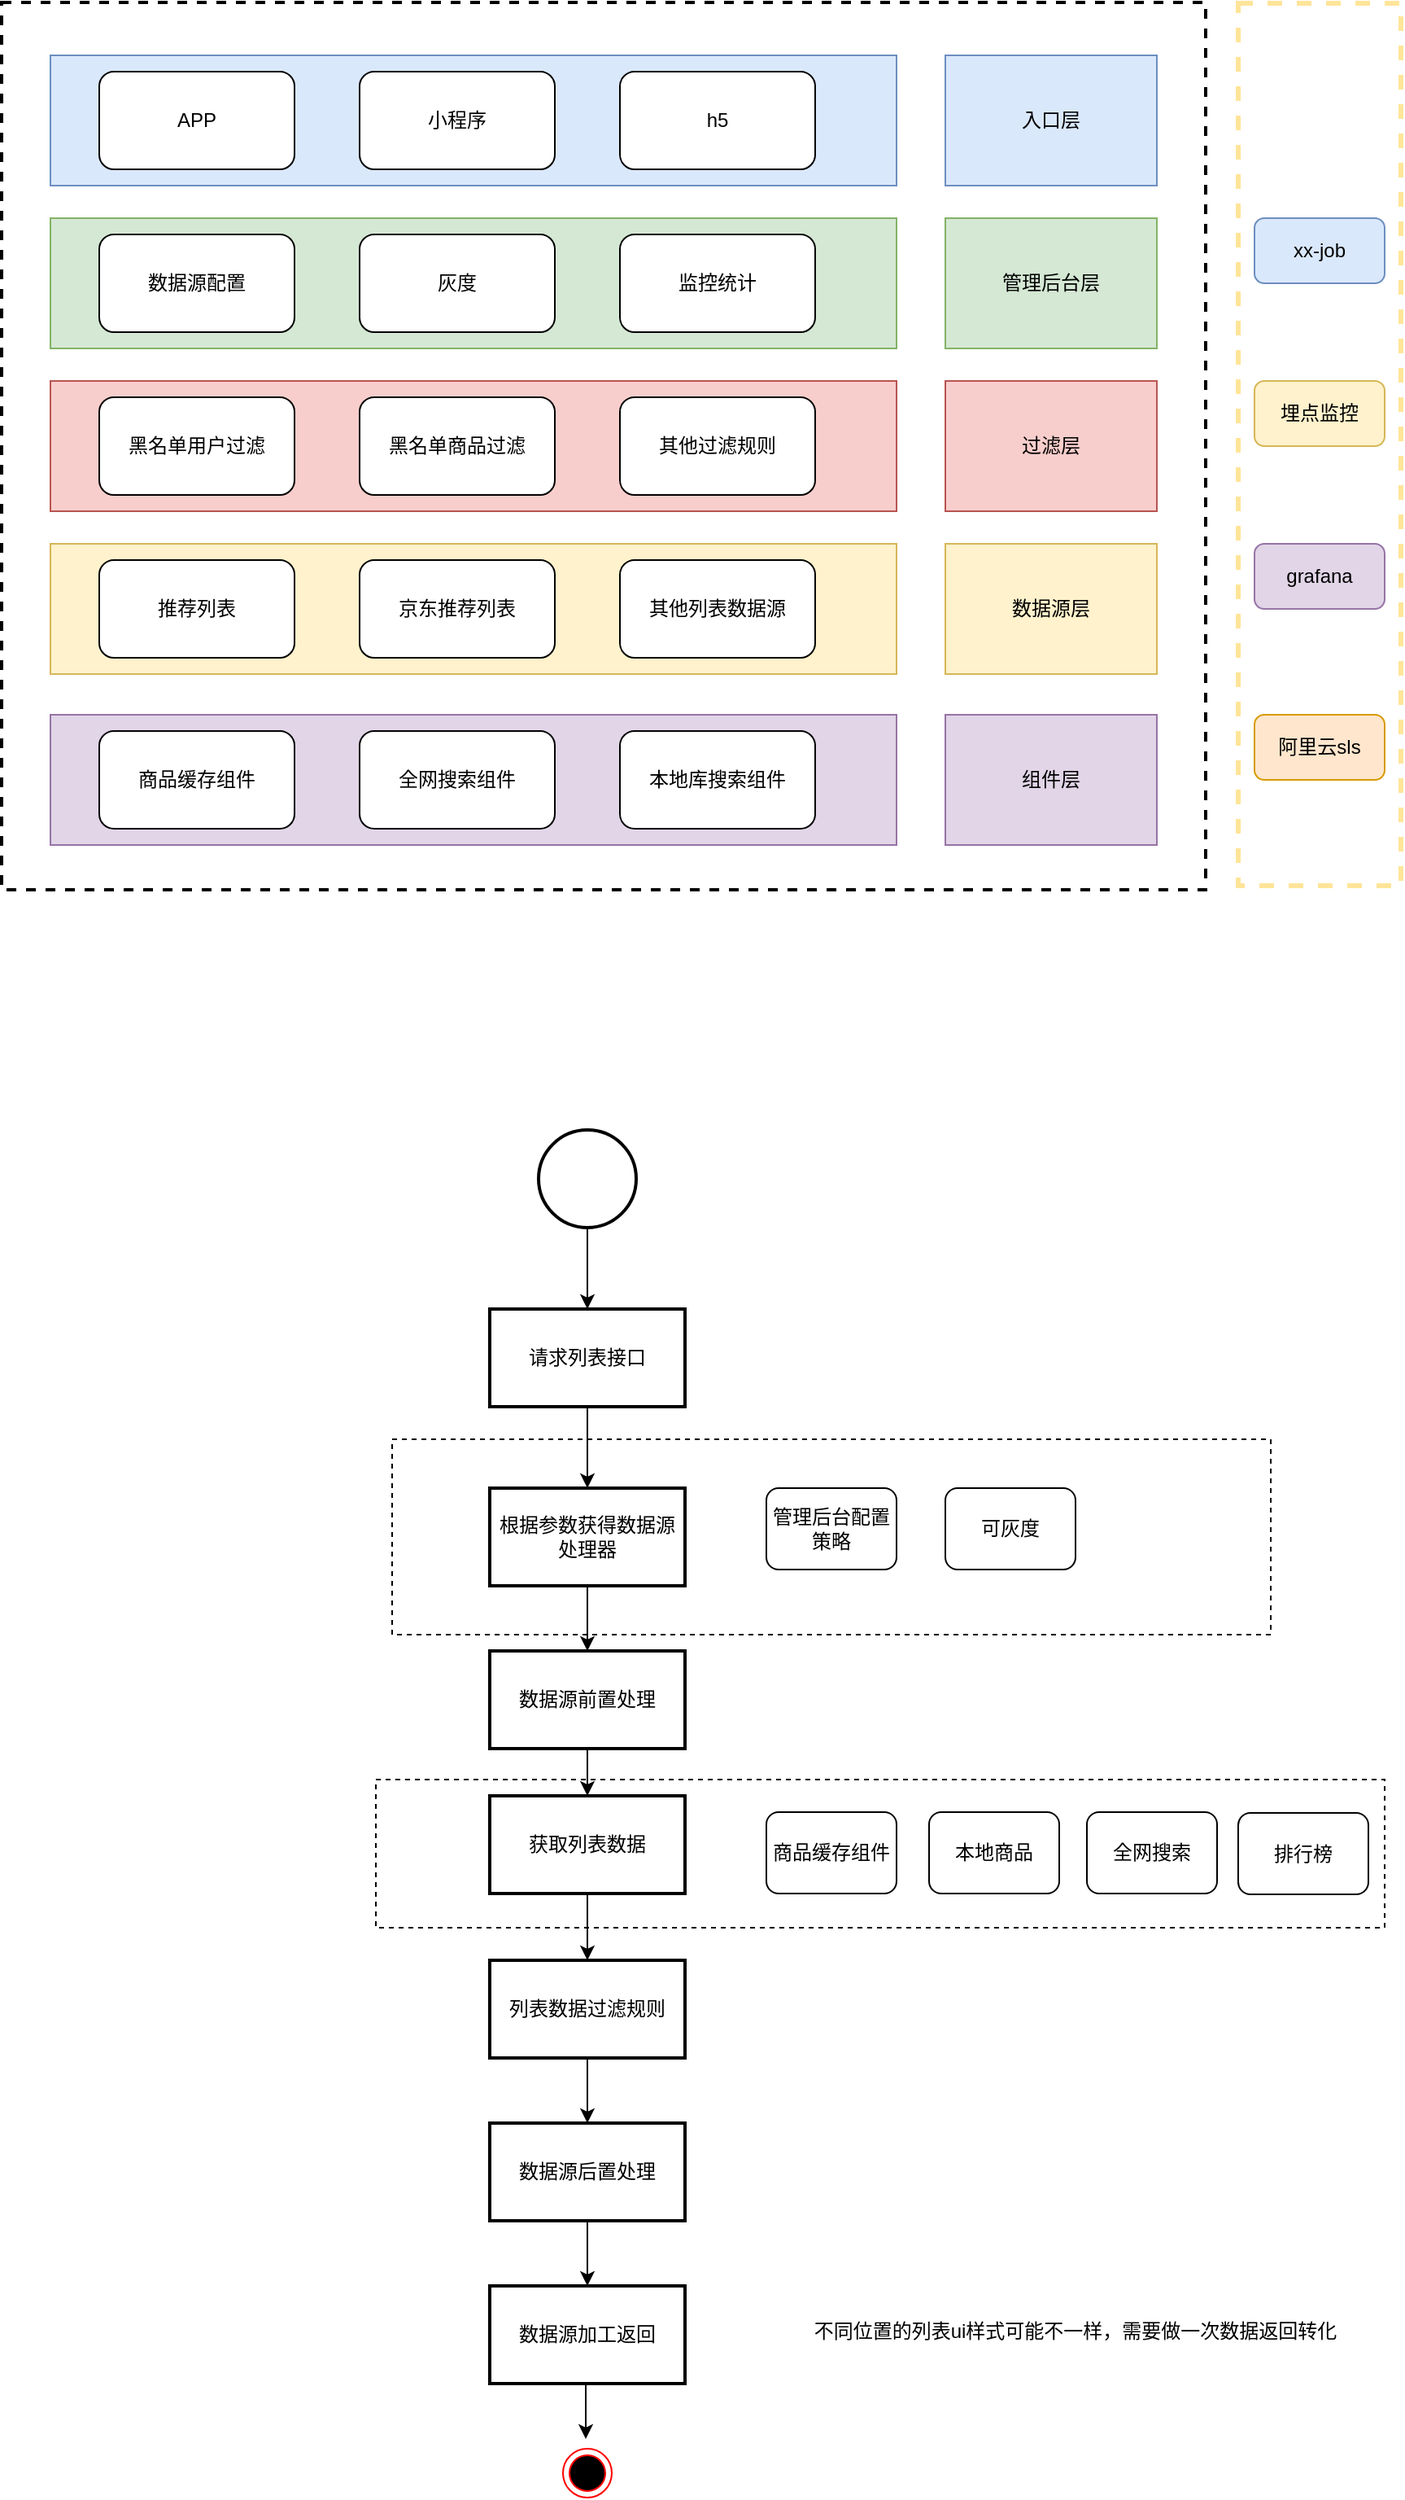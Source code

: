 <mxfile version="24.0.6" type="github">
  <diagram name="第 1 页" id="E42M_iRw3wJCUOGfKwOv">
    <mxGraphModel dx="1026" dy="663" grid="1" gridSize="10" guides="1" tooltips="1" connect="1" arrows="1" fold="1" page="1" pageScale="1" pageWidth="827" pageHeight="1169" math="0" shadow="0">
      <root>
        <mxCell id="0" />
        <mxCell id="1" parent="0" />
        <mxCell id="-84CJ0cTqPwXlulRKscy-63" value="" style="rounded=0;whiteSpace=wrap;html=1;dashed=1;" vertex="1" parent="1">
          <mxGeometry x="310" y="1159" width="620" height="91" as="geometry" />
        </mxCell>
        <mxCell id="-84CJ0cTqPwXlulRKscy-58" value="" style="rounded=0;whiteSpace=wrap;html=1;dashed=1;" vertex="1" parent="1">
          <mxGeometry x="320" y="950" width="540" height="120" as="geometry" />
        </mxCell>
        <mxCell id="-84CJ0cTqPwXlulRKscy-31" value="" style="rounded=0;whiteSpace=wrap;html=1;dashed=1;strokeWidth=2;" vertex="1" parent="1">
          <mxGeometry x="80" y="67.5" width="740" height="545" as="geometry" />
        </mxCell>
        <mxCell id="-84CJ0cTqPwXlulRKscy-1" value="" style="rounded=0;whiteSpace=wrap;html=1;fillColor=#dae8fc;strokeColor=#6c8ebf;" vertex="1" parent="1">
          <mxGeometry x="110" y="100" width="520" height="80" as="geometry" />
        </mxCell>
        <mxCell id="-84CJ0cTqPwXlulRKscy-2" value="入口层" style="rounded=0;whiteSpace=wrap;html=1;fillColor=#dae8fc;strokeColor=#6c8ebf;" vertex="1" parent="1">
          <mxGeometry x="660" y="100" width="130" height="80" as="geometry" />
        </mxCell>
        <mxCell id="-84CJ0cTqPwXlulRKscy-3" value="APP" style="rounded=1;whiteSpace=wrap;html=1;" vertex="1" parent="1">
          <mxGeometry x="140" y="110" width="120" height="60" as="geometry" />
        </mxCell>
        <mxCell id="-84CJ0cTqPwXlulRKscy-4" value="小程序" style="rounded=1;whiteSpace=wrap;html=1;" vertex="1" parent="1">
          <mxGeometry x="300" y="110" width="120" height="60" as="geometry" />
        </mxCell>
        <mxCell id="-84CJ0cTqPwXlulRKscy-5" value="h5" style="rounded=1;whiteSpace=wrap;html=1;" vertex="1" parent="1">
          <mxGeometry x="460" y="110" width="120" height="60" as="geometry" />
        </mxCell>
        <mxCell id="-84CJ0cTqPwXlulRKscy-6" value="" style="rounded=0;whiteSpace=wrap;html=1;fillColor=#d5e8d4;strokeColor=#82b366;" vertex="1" parent="1">
          <mxGeometry x="110" y="200" width="520" height="80" as="geometry" />
        </mxCell>
        <mxCell id="-84CJ0cTqPwXlulRKscy-7" value="管理后台层" style="rounded=0;whiteSpace=wrap;html=1;fillColor=#d5e8d4;strokeColor=#82b366;" vertex="1" parent="1">
          <mxGeometry x="660" y="200" width="130" height="80" as="geometry" />
        </mxCell>
        <mxCell id="-84CJ0cTqPwXlulRKscy-8" value="数据源配置" style="rounded=1;whiteSpace=wrap;html=1;" vertex="1" parent="1">
          <mxGeometry x="140" y="210" width="120" height="60" as="geometry" />
        </mxCell>
        <mxCell id="-84CJ0cTqPwXlulRKscy-9" value="灰度" style="rounded=1;whiteSpace=wrap;html=1;" vertex="1" parent="1">
          <mxGeometry x="300" y="210" width="120" height="60" as="geometry" />
        </mxCell>
        <mxCell id="-84CJ0cTqPwXlulRKscy-10" value="监控统计" style="rounded=1;whiteSpace=wrap;html=1;" vertex="1" parent="1">
          <mxGeometry x="460" y="210" width="120" height="60" as="geometry" />
        </mxCell>
        <mxCell id="-84CJ0cTqPwXlulRKscy-15" value="" style="rounded=0;whiteSpace=wrap;html=1;fillColor=#f8cecc;strokeColor=#b85450;" vertex="1" parent="1">
          <mxGeometry x="110" y="300" width="520" height="80" as="geometry" />
        </mxCell>
        <mxCell id="-84CJ0cTqPwXlulRKscy-16" value="过滤层" style="rounded=0;whiteSpace=wrap;html=1;fillColor=#f8cecc;strokeColor=#b85450;" vertex="1" parent="1">
          <mxGeometry x="660" y="300" width="130" height="80" as="geometry" />
        </mxCell>
        <mxCell id="-84CJ0cTqPwXlulRKscy-17" value="黑名单用户过滤" style="rounded=1;whiteSpace=wrap;html=1;" vertex="1" parent="1">
          <mxGeometry x="140" y="310" width="120" height="60" as="geometry" />
        </mxCell>
        <mxCell id="-84CJ0cTqPwXlulRKscy-18" value="黑名单商品过滤" style="rounded=1;whiteSpace=wrap;html=1;" vertex="1" parent="1">
          <mxGeometry x="300" y="310" width="120" height="60" as="geometry" />
        </mxCell>
        <mxCell id="-84CJ0cTqPwXlulRKscy-19" value="其他过滤规则" style="rounded=1;whiteSpace=wrap;html=1;" vertex="1" parent="1">
          <mxGeometry x="460" y="310" width="120" height="60" as="geometry" />
        </mxCell>
        <mxCell id="-84CJ0cTqPwXlulRKscy-20" value="" style="rounded=0;whiteSpace=wrap;html=1;fillColor=#fff2cc;strokeColor=#d6b656;" vertex="1" parent="1">
          <mxGeometry x="110" y="400" width="520" height="80" as="geometry" />
        </mxCell>
        <mxCell id="-84CJ0cTqPwXlulRKscy-21" value="数据源层" style="rounded=0;whiteSpace=wrap;html=1;fillColor=#fff2cc;strokeColor=#d6b656;" vertex="1" parent="1">
          <mxGeometry x="660" y="400" width="130" height="80" as="geometry" />
        </mxCell>
        <mxCell id="-84CJ0cTqPwXlulRKscy-22" value="推荐列表" style="rounded=1;whiteSpace=wrap;html=1;" vertex="1" parent="1">
          <mxGeometry x="140" y="410" width="120" height="60" as="geometry" />
        </mxCell>
        <mxCell id="-84CJ0cTqPwXlulRKscy-23" value="京东推荐列表" style="rounded=1;whiteSpace=wrap;html=1;" vertex="1" parent="1">
          <mxGeometry x="300" y="410" width="120" height="60" as="geometry" />
        </mxCell>
        <mxCell id="-84CJ0cTqPwXlulRKscy-24" value="其他列表数据源" style="rounded=1;whiteSpace=wrap;html=1;" vertex="1" parent="1">
          <mxGeometry x="460" y="410" width="120" height="60" as="geometry" />
        </mxCell>
        <mxCell id="-84CJ0cTqPwXlulRKscy-26" value="" style="rounded=0;whiteSpace=wrap;html=1;fillColor=#e1d5e7;strokeColor=#9673a6;" vertex="1" parent="1">
          <mxGeometry x="110" y="505" width="520" height="80" as="geometry" />
        </mxCell>
        <mxCell id="-84CJ0cTqPwXlulRKscy-27" value="组件层" style="rounded=0;whiteSpace=wrap;html=1;fillColor=#e1d5e7;strokeColor=#9673a6;" vertex="1" parent="1">
          <mxGeometry x="660" y="505" width="130" height="80" as="geometry" />
        </mxCell>
        <mxCell id="-84CJ0cTqPwXlulRKscy-28" value="商品缓存组件" style="rounded=1;whiteSpace=wrap;html=1;" vertex="1" parent="1">
          <mxGeometry x="140" y="515" width="120" height="60" as="geometry" />
        </mxCell>
        <mxCell id="-84CJ0cTqPwXlulRKscy-29" value="全网搜索组件" style="rounded=1;whiteSpace=wrap;html=1;" vertex="1" parent="1">
          <mxGeometry x="300" y="515" width="120" height="60" as="geometry" />
        </mxCell>
        <mxCell id="-84CJ0cTqPwXlulRKscy-30" value="本地库搜索组件" style="rounded=1;whiteSpace=wrap;html=1;" vertex="1" parent="1">
          <mxGeometry x="460" y="515" width="120" height="60" as="geometry" />
        </mxCell>
        <mxCell id="-84CJ0cTqPwXlulRKscy-32" value="" style="rounded=0;whiteSpace=wrap;html=1;dashed=1;strokeWidth=3;strokeColor=#FFE599;" vertex="1" parent="1">
          <mxGeometry x="840" y="68" width="100" height="542" as="geometry" />
        </mxCell>
        <mxCell id="-84CJ0cTqPwXlulRKscy-33" value="xx-job" style="rounded=1;whiteSpace=wrap;html=1;fillColor=#dae8fc;strokeColor=#6c8ebf;" vertex="1" parent="1">
          <mxGeometry x="850" y="200" width="80" height="40" as="geometry" />
        </mxCell>
        <mxCell id="-84CJ0cTqPwXlulRKscy-34" value="埋点监控" style="rounded=1;whiteSpace=wrap;html=1;fillColor=#fff2cc;strokeColor=#d6b656;" vertex="1" parent="1">
          <mxGeometry x="850" y="300" width="80" height="40" as="geometry" />
        </mxCell>
        <mxCell id="-84CJ0cTqPwXlulRKscy-35" value="grafana" style="rounded=1;whiteSpace=wrap;html=1;fillColor=#e1d5e7;strokeColor=#9673a6;" vertex="1" parent="1">
          <mxGeometry x="850" y="400" width="80" height="40" as="geometry" />
        </mxCell>
        <mxCell id="-84CJ0cTqPwXlulRKscy-36" value="阿里云sls" style="rounded=1;whiteSpace=wrap;html=1;fillColor=#ffe6cc;strokeColor=#d79b00;" vertex="1" parent="1">
          <mxGeometry x="850" y="505" width="80" height="40" as="geometry" />
        </mxCell>
        <mxCell id="-84CJ0cTqPwXlulRKscy-39" value="" style="edgeStyle=orthogonalEdgeStyle;rounded=0;orthogonalLoop=1;jettySize=auto;html=1;" edge="1" parent="1" source="-84CJ0cTqPwXlulRKscy-37" target="-84CJ0cTqPwXlulRKscy-38">
          <mxGeometry relative="1" as="geometry" />
        </mxCell>
        <mxCell id="-84CJ0cTqPwXlulRKscy-37" value="" style="strokeWidth=2;html=1;shape=mxgraph.flowchart.start_2;whiteSpace=wrap;" vertex="1" parent="1">
          <mxGeometry x="410" y="760" width="60" height="60" as="geometry" />
        </mxCell>
        <mxCell id="-84CJ0cTqPwXlulRKscy-41" value="" style="edgeStyle=orthogonalEdgeStyle;rounded=0;orthogonalLoop=1;jettySize=auto;html=1;" edge="1" parent="1" source="-84CJ0cTqPwXlulRKscy-38" target="-84CJ0cTqPwXlulRKscy-40">
          <mxGeometry relative="1" as="geometry" />
        </mxCell>
        <mxCell id="-84CJ0cTqPwXlulRKscy-38" value="请求列表接口" style="whiteSpace=wrap;html=1;strokeWidth=2;" vertex="1" parent="1">
          <mxGeometry x="380" y="870" width="120" height="60" as="geometry" />
        </mxCell>
        <mxCell id="-84CJ0cTqPwXlulRKscy-43" value="" style="edgeStyle=orthogonalEdgeStyle;rounded=0;orthogonalLoop=1;jettySize=auto;html=1;" edge="1" parent="1" source="-84CJ0cTqPwXlulRKscy-40" target="-84CJ0cTqPwXlulRKscy-42">
          <mxGeometry relative="1" as="geometry" />
        </mxCell>
        <mxCell id="-84CJ0cTqPwXlulRKscy-40" value="根据参数获得数据源处理器" style="whiteSpace=wrap;html=1;strokeWidth=2;" vertex="1" parent="1">
          <mxGeometry x="380" y="980" width="120" height="60" as="geometry" />
        </mxCell>
        <mxCell id="-84CJ0cTqPwXlulRKscy-45" value="" style="edgeStyle=orthogonalEdgeStyle;rounded=0;orthogonalLoop=1;jettySize=auto;html=1;" edge="1" parent="1" source="-84CJ0cTqPwXlulRKscy-42" target="-84CJ0cTqPwXlulRKscy-44">
          <mxGeometry relative="1" as="geometry" />
        </mxCell>
        <mxCell id="-84CJ0cTqPwXlulRKscy-42" value="数据源前置处理" style="whiteSpace=wrap;html=1;strokeWidth=2;" vertex="1" parent="1">
          <mxGeometry x="380" y="1080" width="120" height="60" as="geometry" />
        </mxCell>
        <mxCell id="-84CJ0cTqPwXlulRKscy-47" value="" style="edgeStyle=orthogonalEdgeStyle;rounded=0;orthogonalLoop=1;jettySize=auto;html=1;" edge="1" parent="1" source="-84CJ0cTqPwXlulRKscy-44" target="-84CJ0cTqPwXlulRKscy-46">
          <mxGeometry relative="1" as="geometry" />
        </mxCell>
        <mxCell id="-84CJ0cTqPwXlulRKscy-44" value="获取列表数据" style="whiteSpace=wrap;html=1;strokeWidth=2;" vertex="1" parent="1">
          <mxGeometry x="380" y="1169" width="120" height="60" as="geometry" />
        </mxCell>
        <mxCell id="-84CJ0cTqPwXlulRKscy-51" value="" style="edgeStyle=orthogonalEdgeStyle;rounded=0;orthogonalLoop=1;jettySize=auto;html=1;" edge="1" parent="1" source="-84CJ0cTqPwXlulRKscy-46" target="-84CJ0cTqPwXlulRKscy-50">
          <mxGeometry relative="1" as="geometry" />
        </mxCell>
        <mxCell id="-84CJ0cTqPwXlulRKscy-46" value="列表数据过滤规则" style="whiteSpace=wrap;html=1;strokeWidth=2;" vertex="1" parent="1">
          <mxGeometry x="380" y="1270" width="120" height="60" as="geometry" />
        </mxCell>
        <mxCell id="-84CJ0cTqPwXlulRKscy-53" value="" style="edgeStyle=orthogonalEdgeStyle;rounded=0;orthogonalLoop=1;jettySize=auto;html=1;" edge="1" parent="1" source="-84CJ0cTqPwXlulRKscy-50" target="-84CJ0cTqPwXlulRKscy-52">
          <mxGeometry relative="1" as="geometry" />
        </mxCell>
        <mxCell id="-84CJ0cTqPwXlulRKscy-50" value="数据源后置处理" style="whiteSpace=wrap;html=1;strokeWidth=2;" vertex="1" parent="1">
          <mxGeometry x="380" y="1370" width="120" height="60" as="geometry" />
        </mxCell>
        <mxCell id="-84CJ0cTqPwXlulRKscy-52" value="数据源加工返回" style="whiteSpace=wrap;html=1;strokeWidth=2;" vertex="1" parent="1">
          <mxGeometry x="380" y="1470" width="120" height="60" as="geometry" />
        </mxCell>
        <mxCell id="-84CJ0cTqPwXlulRKscy-56" value="" style="ellipse;html=1;shape=endState;fillColor=#000000;strokeColor=#ff0000;" vertex="1" parent="1">
          <mxGeometry x="425" y="1570" width="30" height="30" as="geometry" />
        </mxCell>
        <mxCell id="-84CJ0cTqPwXlulRKscy-57" style="edgeStyle=orthogonalEdgeStyle;rounded=0;orthogonalLoop=1;jettySize=auto;html=1;exitX=0.5;exitY=1;exitDx=0;exitDy=0;entryX=0.467;entryY=-0.2;entryDx=0;entryDy=0;entryPerimeter=0;" edge="1" parent="1" source="-84CJ0cTqPwXlulRKscy-52" target="-84CJ0cTqPwXlulRKscy-56">
          <mxGeometry relative="1" as="geometry" />
        </mxCell>
        <mxCell id="-84CJ0cTqPwXlulRKscy-59" value="管理后台配置策略" style="rounded=1;whiteSpace=wrap;html=1;" vertex="1" parent="1">
          <mxGeometry x="550" y="980" width="80" height="50" as="geometry" />
        </mxCell>
        <mxCell id="-84CJ0cTqPwXlulRKscy-62" value="可灰度" style="rounded=1;whiteSpace=wrap;html=1;" vertex="1" parent="1">
          <mxGeometry x="660" y="980" width="80" height="50" as="geometry" />
        </mxCell>
        <mxCell id="-84CJ0cTqPwXlulRKscy-64" value="商品缓存组件" style="rounded=1;whiteSpace=wrap;html=1;" vertex="1" parent="1">
          <mxGeometry x="550" y="1179" width="80" height="50" as="geometry" />
        </mxCell>
        <mxCell id="-84CJ0cTqPwXlulRKscy-65" value="本地商品" style="rounded=1;whiteSpace=wrap;html=1;" vertex="1" parent="1">
          <mxGeometry x="650" y="1179" width="80" height="50" as="geometry" />
        </mxCell>
        <mxCell id="-84CJ0cTqPwXlulRKscy-66" value="全网搜索" style="rounded=1;whiteSpace=wrap;html=1;" vertex="1" parent="1">
          <mxGeometry x="747" y="1179" width="80" height="50" as="geometry" />
        </mxCell>
        <mxCell id="-84CJ0cTqPwXlulRKscy-67" value="排行榜" style="rounded=1;whiteSpace=wrap;html=1;" vertex="1" parent="1">
          <mxGeometry x="840" y="1179.5" width="80" height="50" as="geometry" />
        </mxCell>
        <mxCell id="-84CJ0cTqPwXlulRKscy-68" value="不同位置的列表ui样式可能不一样，需要做一次数据返回转化" style="text;html=1;align=center;verticalAlign=middle;whiteSpace=wrap;rounded=0;" vertex="1" parent="1">
          <mxGeometry x="550" y="1485" width="380" height="25" as="geometry" />
        </mxCell>
      </root>
    </mxGraphModel>
  </diagram>
</mxfile>
